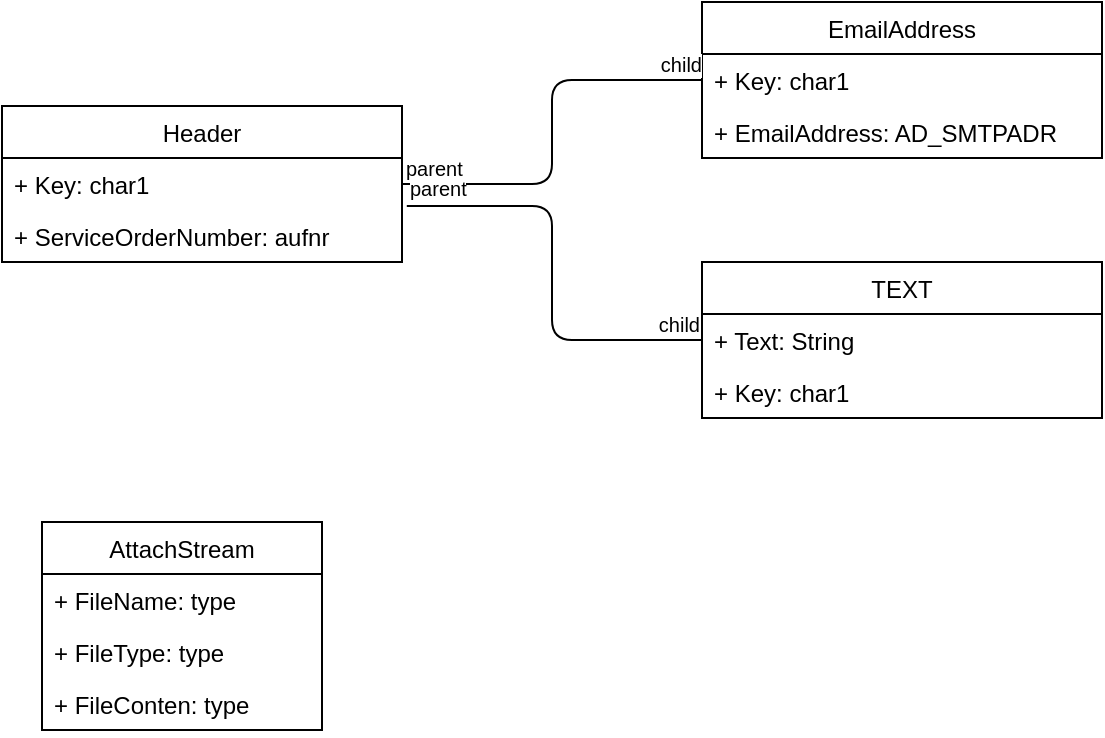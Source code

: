<mxfile version="12.9.3" type="github">
  <diagram id="2fk5DgIQQHhP5_CmqkhY" name="Page-1">
    <mxGraphModel dx="1038" dy="588" grid="1" gridSize="10" guides="1" tooltips="1" connect="1" arrows="1" fold="1" page="1" pageScale="1" pageWidth="850" pageHeight="1100" math="0" shadow="0">
      <root>
        <mxCell id="0" />
        <mxCell id="1" parent="0" />
        <mxCell id="JkOQcNX3NpkATMXgRWnM-1" value="EmailAddress" style="swimlane;fontStyle=0;childLayout=stackLayout;horizontal=1;startSize=26;fillColor=none;horizontalStack=0;resizeParent=1;resizeParentMax=0;resizeLast=0;collapsible=1;marginBottom=0;" parent="1" vertex="1">
          <mxGeometry x="380" y="20" width="200" height="78" as="geometry" />
        </mxCell>
        <mxCell id="JkOQcNX3NpkATMXgRWnM-2" value="+ Key: char1" style="text;strokeColor=none;fillColor=none;align=left;verticalAlign=top;spacingLeft=4;spacingRight=4;overflow=hidden;rotatable=0;points=[[0,0.5],[1,0.5]];portConstraint=eastwest;" parent="JkOQcNX3NpkATMXgRWnM-1" vertex="1">
          <mxGeometry y="26" width="200" height="26" as="geometry" />
        </mxCell>
        <mxCell id="JkOQcNX3NpkATMXgRWnM-3" value="+ EmailAddress: AD_SMTPADR" style="text;strokeColor=none;fillColor=none;align=left;verticalAlign=top;spacingLeft=4;spacingRight=4;overflow=hidden;rotatable=0;points=[[0,0.5],[1,0.5]];portConstraint=eastwest;" parent="JkOQcNX3NpkATMXgRWnM-1" vertex="1">
          <mxGeometry y="52" width="200" height="26" as="geometry" />
        </mxCell>
        <mxCell id="JkOQcNX3NpkATMXgRWnM-4" value="" style="endArrow=none;html=1;edgeStyle=orthogonalEdgeStyle;entryX=0;entryY=0.5;entryDx=0;entryDy=0;exitX=1;exitY=0.5;exitDx=0;exitDy=0;" parent="1" source="JkOQcNX3NpkATMXgRWnM-14" target="JkOQcNX3NpkATMXgRWnM-2" edge="1">
          <mxGeometry relative="1" as="geometry">
            <mxPoint x="210" y="38.5" as="sourcePoint" />
            <mxPoint x="370" y="38.5" as="targetPoint" />
          </mxGeometry>
        </mxCell>
        <mxCell id="JkOQcNX3NpkATMXgRWnM-5" value="parent" style="resizable=0;html=1;align=left;verticalAlign=bottom;labelBackgroundColor=#ffffff;fontSize=10;" parent="JkOQcNX3NpkATMXgRWnM-4" connectable="0" vertex="1">
          <mxGeometry x="-1" relative="1" as="geometry" />
        </mxCell>
        <mxCell id="JkOQcNX3NpkATMXgRWnM-6" value="child" style="resizable=0;html=1;align=right;verticalAlign=bottom;labelBackgroundColor=#ffffff;fontSize=10;" parent="JkOQcNX3NpkATMXgRWnM-4" connectable="0" vertex="1">
          <mxGeometry x="1" relative="1" as="geometry" />
        </mxCell>
        <mxCell id="JkOQcNX3NpkATMXgRWnM-7" value="" style="endArrow=none;html=1;edgeStyle=orthogonalEdgeStyle;entryX=0;entryY=0.5;entryDx=0;entryDy=0;exitX=1.012;exitY=0.923;exitDx=0;exitDy=0;exitPerimeter=0;" parent="1" source="JkOQcNX3NpkATMXgRWnM-14" target="JkOQcNX3NpkATMXgRWnM-11" edge="1">
          <mxGeometry relative="1" as="geometry">
            <mxPoint x="170" y="158.5" as="sourcePoint" />
            <mxPoint x="330" y="158.5" as="targetPoint" />
          </mxGeometry>
        </mxCell>
        <mxCell id="JkOQcNX3NpkATMXgRWnM-8" value="parent" style="resizable=0;html=1;align=left;verticalAlign=bottom;labelBackgroundColor=#ffffff;fontSize=10;" parent="JkOQcNX3NpkATMXgRWnM-7" connectable="0" vertex="1">
          <mxGeometry x="-1" relative="1" as="geometry" />
        </mxCell>
        <mxCell id="JkOQcNX3NpkATMXgRWnM-9" value="child" style="resizable=0;html=1;align=right;verticalAlign=bottom;labelBackgroundColor=#ffffff;fontSize=10;" parent="JkOQcNX3NpkATMXgRWnM-7" connectable="0" vertex="1">
          <mxGeometry x="1" relative="1" as="geometry" />
        </mxCell>
        <mxCell id="JkOQcNX3NpkATMXgRWnM-10" value="TEXT" style="swimlane;fontStyle=0;childLayout=stackLayout;horizontal=1;startSize=26;fillColor=none;horizontalStack=0;resizeParent=1;resizeParentMax=0;resizeLast=0;collapsible=1;marginBottom=0;" parent="1" vertex="1">
          <mxGeometry x="380" y="150" width="200" height="78" as="geometry" />
        </mxCell>
        <mxCell id="JkOQcNX3NpkATMXgRWnM-11" value="+ Text: String" style="text;strokeColor=none;fillColor=none;align=left;verticalAlign=top;spacingLeft=4;spacingRight=4;overflow=hidden;rotatable=0;points=[[0,0.5],[1,0.5]];portConstraint=eastwest;" parent="JkOQcNX3NpkATMXgRWnM-10" vertex="1">
          <mxGeometry y="26" width="200" height="26" as="geometry" />
        </mxCell>
        <mxCell id="JkOQcNX3NpkATMXgRWnM-12" value="+ Key: char1" style="text;strokeColor=none;fillColor=none;align=left;verticalAlign=top;spacingLeft=4;spacingRight=4;overflow=hidden;rotatable=0;points=[[0,0.5],[1,0.5]];portConstraint=eastwest;" parent="JkOQcNX3NpkATMXgRWnM-10" vertex="1">
          <mxGeometry y="52" width="200" height="26" as="geometry" />
        </mxCell>
        <mxCell id="JkOQcNX3NpkATMXgRWnM-13" value="Header" style="swimlane;fontStyle=0;childLayout=stackLayout;horizontal=1;startSize=26;fillColor=none;horizontalStack=0;resizeParent=1;resizeParentMax=0;resizeLast=0;collapsible=1;marginBottom=0;" parent="1" vertex="1">
          <mxGeometry x="30" y="72" width="200" height="78" as="geometry" />
        </mxCell>
        <mxCell id="JkOQcNX3NpkATMXgRWnM-14" value="+ Key: char1" style="text;strokeColor=none;fillColor=none;align=left;verticalAlign=top;spacingLeft=4;spacingRight=4;overflow=hidden;rotatable=0;points=[[0,0.5],[1,0.5]];portConstraint=eastwest;" parent="JkOQcNX3NpkATMXgRWnM-13" vertex="1">
          <mxGeometry y="26" width="200" height="26" as="geometry" />
        </mxCell>
        <mxCell id="JkOQcNX3NpkATMXgRWnM-15" value="+ ServiceOrderNumber: aufnr" style="text;strokeColor=none;fillColor=none;align=left;verticalAlign=top;spacingLeft=4;spacingRight=4;overflow=hidden;rotatable=0;points=[[0,0.5],[1,0.5]];portConstraint=eastwest;" parent="JkOQcNX3NpkATMXgRWnM-13" vertex="1">
          <mxGeometry y="52" width="200" height="26" as="geometry" />
        </mxCell>
        <mxCell id="p10GzBJht2STQ9-uH-NW-1" value="AttachStream" style="swimlane;fontStyle=0;childLayout=stackLayout;horizontal=1;startSize=26;fillColor=none;horizontalStack=0;resizeParent=1;resizeParentMax=0;resizeLast=0;collapsible=1;marginBottom=0;" vertex="1" parent="1">
          <mxGeometry x="50" y="280" width="140" height="104" as="geometry" />
        </mxCell>
        <mxCell id="p10GzBJht2STQ9-uH-NW-2" value="+ FileName: type" style="text;strokeColor=none;fillColor=none;align=left;verticalAlign=top;spacingLeft=4;spacingRight=4;overflow=hidden;rotatable=0;points=[[0,0.5],[1,0.5]];portConstraint=eastwest;" vertex="1" parent="p10GzBJht2STQ9-uH-NW-1">
          <mxGeometry y="26" width="140" height="26" as="geometry" />
        </mxCell>
        <mxCell id="p10GzBJht2STQ9-uH-NW-3" value="+ FileType: type" style="text;strokeColor=none;fillColor=none;align=left;verticalAlign=top;spacingLeft=4;spacingRight=4;overflow=hidden;rotatable=0;points=[[0,0.5],[1,0.5]];portConstraint=eastwest;" vertex="1" parent="p10GzBJht2STQ9-uH-NW-1">
          <mxGeometry y="52" width="140" height="26" as="geometry" />
        </mxCell>
        <mxCell id="p10GzBJht2STQ9-uH-NW-4" value="+ FileConten: type" style="text;strokeColor=none;fillColor=none;align=left;verticalAlign=top;spacingLeft=4;spacingRight=4;overflow=hidden;rotatable=0;points=[[0,0.5],[1,0.5]];portConstraint=eastwest;" vertex="1" parent="p10GzBJht2STQ9-uH-NW-1">
          <mxGeometry y="78" width="140" height="26" as="geometry" />
        </mxCell>
      </root>
    </mxGraphModel>
  </diagram>
</mxfile>
